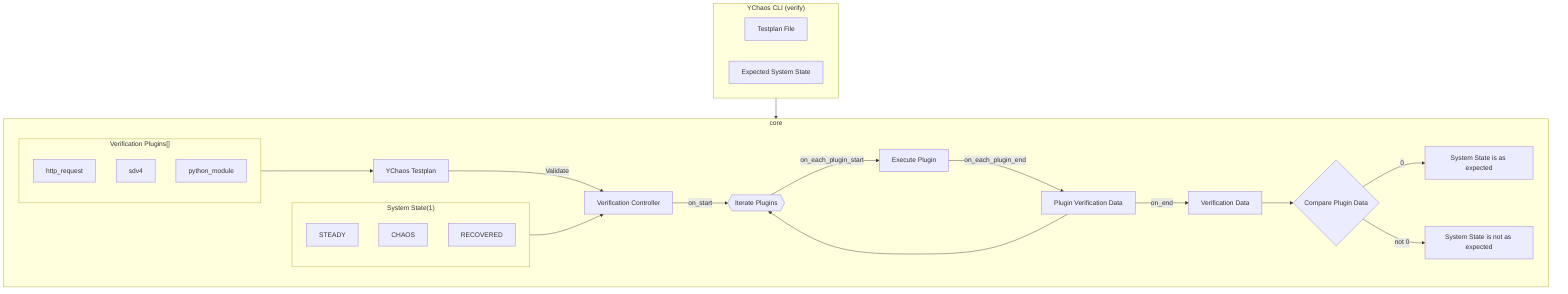 %% Copy the following code to https://mermaid-js.github.io/mermaid-live-editor
%% to generate a new image of the flowchart.

flowchart TD
    subgraph core
        TP[YChaos Testplan] --> |Validate| CNTRL[Verification Controller]
        CNTRL --> |"on_start"| EXC_ITR{{Iterate Plugins}}
        EXC_ITR --> |"on_each_plugin_start"| EXC_PLUGIN[Execute Plugin]
        EXC_PLUGIN --> |"on_each_plugin_end" | PLUGIN_VDATA[Plugin Verification Data]
        PLUGIN_VDATA --> EXC_ITR
        PLUGIN_VDATA --> |on_end| VDATA[Verification Data]
        VDATA --> VDATA_CMP{Compare Plugin Data}
        VDATA_CMP --> |0| VERIFIED[System State is as expected]
        VDATA_CMP --> |not 0| NOT_VERIFIED[System State is not as expected]

        subgraph v_plug ["Verification Plugins[]"]
            HTTP_REQUEST[http_request]
            SDV4[sdv4]
            PY_MODULE[python_module]
        end

        subgraph states ["System State(1)"]
            STEADY
            CHAOS
            RECOVERED
        end

    end
    subgraph cli ["YChaos CLI (verify)"]
        TP_FILE[Testplan File]
        SYS_STATE[Expected System State]
    end
    cli --> core
    v_plug --> TP
    states --> CNTRL